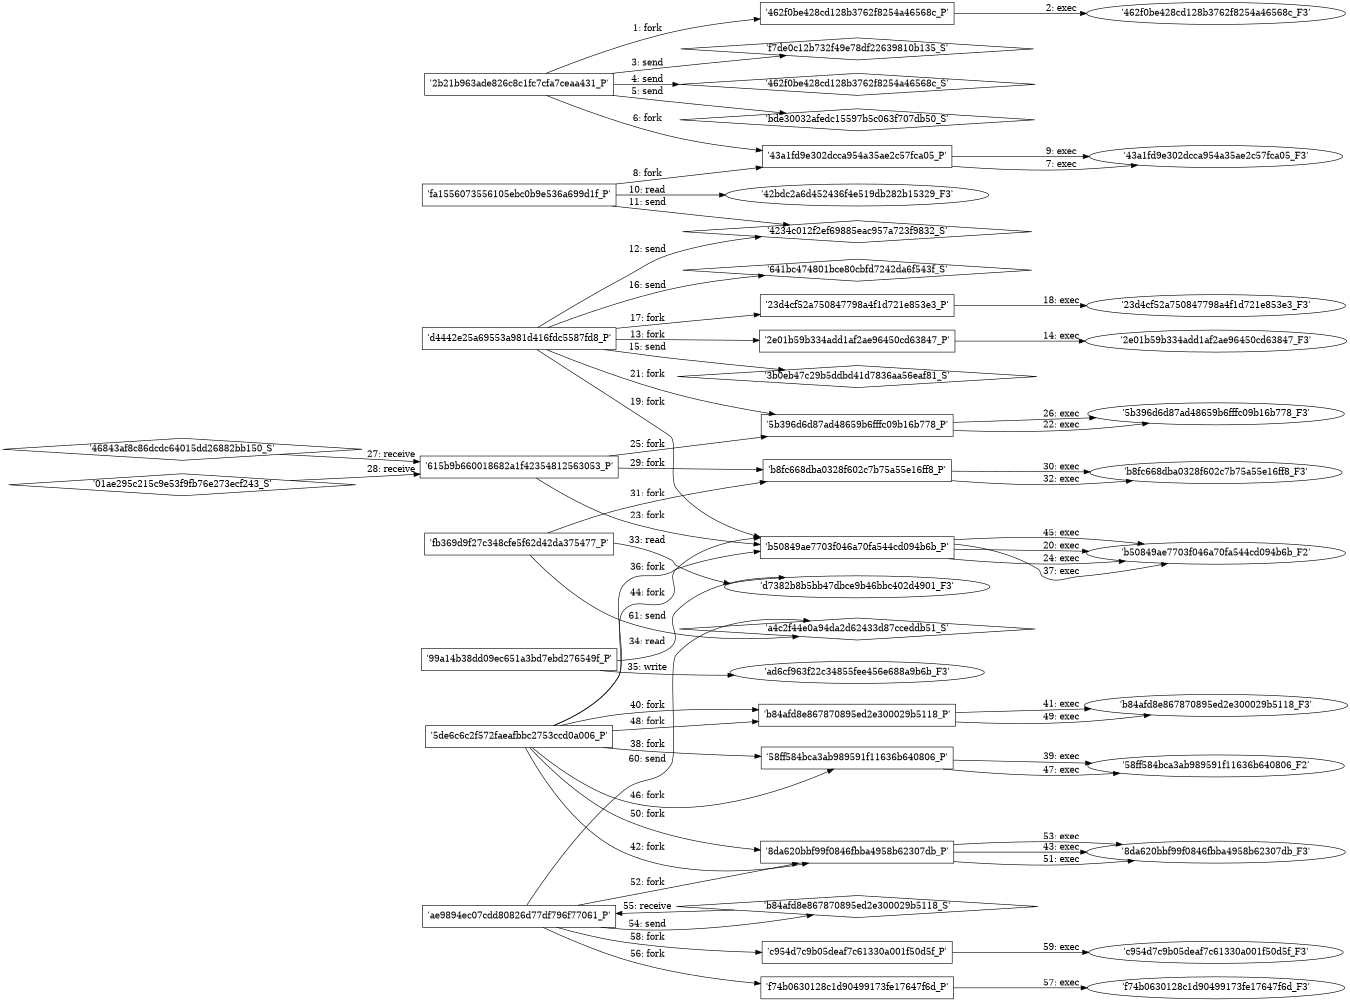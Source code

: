 digraph "D:\Learning\Paper\apt\基于CTI的攻击预警\Dataset\攻击图\ASGfromALLCTI\SQUIRRELWAFFLE Leverages malspam to deliver Qakbot, Cobalt Strike.dot" {
rankdir="LR"
size="9"
fixedsize="false"
splines="true"
nodesep=0.3
ranksep=0
fontsize=10
overlap="scalexy"
engine= "neato"
	"'2b21b963ade826c8c1fc7cfa7ceaa431_P'" [node_type=Process shape=box]
	"'462f0be428cd128b3762f8254a46568c_P'" [node_type=Process shape=box]
	"'2b21b963ade826c8c1fc7cfa7ceaa431_P'" -> "'462f0be428cd128b3762f8254a46568c_P'" [label="1: fork"]
	"'462f0be428cd128b3762f8254a46568c_P'" [node_type=Process shape=box]
	"'462f0be428cd128b3762f8254a46568c_F3'" [node_type=File shape=ellipse]
	"'462f0be428cd128b3762f8254a46568c_P'" -> "'462f0be428cd128b3762f8254a46568c_F3'" [label="2: exec"]
	"'f7de0c12b732f49e78df22639810b135_S'" [node_type=Socket shape=diamond]
	"'2b21b963ade826c8c1fc7cfa7ceaa431_P'" [node_type=Process shape=box]
	"'2b21b963ade826c8c1fc7cfa7ceaa431_P'" -> "'f7de0c12b732f49e78df22639810b135_S'" [label="3: send"]
	"'462f0be428cd128b3762f8254a46568c_S'" [node_type=Socket shape=diamond]
	"'2b21b963ade826c8c1fc7cfa7ceaa431_P'" [node_type=Process shape=box]
	"'2b21b963ade826c8c1fc7cfa7ceaa431_P'" -> "'462f0be428cd128b3762f8254a46568c_S'" [label="4: send"]
	"'bde30032afedc15597b5c063f707db50_S'" [node_type=Socket shape=diamond]
	"'2b21b963ade826c8c1fc7cfa7ceaa431_P'" [node_type=Process shape=box]
	"'2b21b963ade826c8c1fc7cfa7ceaa431_P'" -> "'bde30032afedc15597b5c063f707db50_S'" [label="5: send"]
	"'2b21b963ade826c8c1fc7cfa7ceaa431_P'" [node_type=Process shape=box]
	"'43a1fd9e302dcca954a35ae2c57fca05_P'" [node_type=Process shape=box]
	"'2b21b963ade826c8c1fc7cfa7ceaa431_P'" -> "'43a1fd9e302dcca954a35ae2c57fca05_P'" [label="6: fork"]
	"'43a1fd9e302dcca954a35ae2c57fca05_P'" [node_type=Process shape=box]
	"'43a1fd9e302dcca954a35ae2c57fca05_F3'" [node_type=File shape=ellipse]
	"'43a1fd9e302dcca954a35ae2c57fca05_P'" -> "'43a1fd9e302dcca954a35ae2c57fca05_F3'" [label="7: exec"]
	"'fa1556073556105ebc0b9e536a699d1f_P'" [node_type=Process shape=box]
	"'43a1fd9e302dcca954a35ae2c57fca05_P'" [node_type=Process shape=box]
	"'fa1556073556105ebc0b9e536a699d1f_P'" -> "'43a1fd9e302dcca954a35ae2c57fca05_P'" [label="8: fork"]
	"'43a1fd9e302dcca954a35ae2c57fca05_P'" [node_type=Process shape=box]
	"'43a1fd9e302dcca954a35ae2c57fca05_F3'" [node_type=File shape=ellipse]
	"'43a1fd9e302dcca954a35ae2c57fca05_P'" -> "'43a1fd9e302dcca954a35ae2c57fca05_F3'" [label="9: exec"]
	"'42bdc2a6d452436f4e519db282b15329_F3'" [node_type=file shape=ellipse]
	"'fa1556073556105ebc0b9e536a699d1f_P'" [node_type=Process shape=box]
	"'fa1556073556105ebc0b9e536a699d1f_P'" -> "'42bdc2a6d452436f4e519db282b15329_F3'" [label="10: read"]
	"'4234c012f2ef69885eac957a723f9832_S'" [node_type=Socket shape=diamond]
	"'fa1556073556105ebc0b9e536a699d1f_P'" [node_type=Process shape=box]
	"'fa1556073556105ebc0b9e536a699d1f_P'" -> "'4234c012f2ef69885eac957a723f9832_S'" [label="11: send"]
	"'4234c012f2ef69885eac957a723f9832_S'" [node_type=Socket shape=diamond]
	"'d4442e25a69553a981d416fdc5587fd8_P'" [node_type=Process shape=box]
	"'d4442e25a69553a981d416fdc5587fd8_P'" -> "'4234c012f2ef69885eac957a723f9832_S'" [label="12: send"]
	"'d4442e25a69553a981d416fdc5587fd8_P'" [node_type=Process shape=box]
	"'2e01b59b334add1af2ae96450cd63847_P'" [node_type=Process shape=box]
	"'d4442e25a69553a981d416fdc5587fd8_P'" -> "'2e01b59b334add1af2ae96450cd63847_P'" [label="13: fork"]
	"'2e01b59b334add1af2ae96450cd63847_P'" [node_type=Process shape=box]
	"'2e01b59b334add1af2ae96450cd63847_F3'" [node_type=File shape=ellipse]
	"'2e01b59b334add1af2ae96450cd63847_P'" -> "'2e01b59b334add1af2ae96450cd63847_F3'" [label="14: exec"]
	"'3b0eb47c29b5ddbd41d7836aa56eaf81_S'" [node_type=Socket shape=diamond]
	"'d4442e25a69553a981d416fdc5587fd8_P'" [node_type=Process shape=box]
	"'d4442e25a69553a981d416fdc5587fd8_P'" -> "'3b0eb47c29b5ddbd41d7836aa56eaf81_S'" [label="15: send"]
	"'641bc474801bce80cbfd7242da6f543f_S'" [node_type=Socket shape=diamond]
	"'d4442e25a69553a981d416fdc5587fd8_P'" [node_type=Process shape=box]
	"'d4442e25a69553a981d416fdc5587fd8_P'" -> "'641bc474801bce80cbfd7242da6f543f_S'" [label="16: send"]
	"'d4442e25a69553a981d416fdc5587fd8_P'" [node_type=Process shape=box]
	"'23d4cf52a750847798a4f1d721e853e3_P'" [node_type=Process shape=box]
	"'d4442e25a69553a981d416fdc5587fd8_P'" -> "'23d4cf52a750847798a4f1d721e853e3_P'" [label="17: fork"]
	"'23d4cf52a750847798a4f1d721e853e3_P'" [node_type=Process shape=box]
	"'23d4cf52a750847798a4f1d721e853e3_F3'" [node_type=File shape=ellipse]
	"'23d4cf52a750847798a4f1d721e853e3_P'" -> "'23d4cf52a750847798a4f1d721e853e3_F3'" [label="18: exec"]
	"'d4442e25a69553a981d416fdc5587fd8_P'" [node_type=Process shape=box]
	"'b50849ae7703f046a70fa544cd094b6b_P'" [node_type=Process shape=box]
	"'d4442e25a69553a981d416fdc5587fd8_P'" -> "'b50849ae7703f046a70fa544cd094b6b_P'" [label="19: fork"]
	"'b50849ae7703f046a70fa544cd094b6b_P'" [node_type=Process shape=box]
	"'b50849ae7703f046a70fa544cd094b6b_F2'" [node_type=File shape=ellipse]
	"'b50849ae7703f046a70fa544cd094b6b_P'" -> "'b50849ae7703f046a70fa544cd094b6b_F2'" [label="20: exec"]
	"'d4442e25a69553a981d416fdc5587fd8_P'" [node_type=Process shape=box]
	"'5b396d6d87ad48659b6fffc09b16b778_P'" [node_type=Process shape=box]
	"'d4442e25a69553a981d416fdc5587fd8_P'" -> "'5b396d6d87ad48659b6fffc09b16b778_P'" [label="21: fork"]
	"'5b396d6d87ad48659b6fffc09b16b778_P'" [node_type=Process shape=box]
	"'5b396d6d87ad48659b6fffc09b16b778_F3'" [node_type=File shape=ellipse]
	"'5b396d6d87ad48659b6fffc09b16b778_P'" -> "'5b396d6d87ad48659b6fffc09b16b778_F3'" [label="22: exec"]
	"'615b9b660018682a1f42354812563053_P'" [node_type=Process shape=box]
	"'b50849ae7703f046a70fa544cd094b6b_P'" [node_type=Process shape=box]
	"'615b9b660018682a1f42354812563053_P'" -> "'b50849ae7703f046a70fa544cd094b6b_P'" [label="23: fork"]
	"'b50849ae7703f046a70fa544cd094b6b_P'" [node_type=Process shape=box]
	"'b50849ae7703f046a70fa544cd094b6b_F2'" [node_type=File shape=ellipse]
	"'b50849ae7703f046a70fa544cd094b6b_P'" -> "'b50849ae7703f046a70fa544cd094b6b_F2'" [label="24: exec"]
	"'615b9b660018682a1f42354812563053_P'" [node_type=Process shape=box]
	"'5b396d6d87ad48659b6fffc09b16b778_P'" [node_type=Process shape=box]
	"'615b9b660018682a1f42354812563053_P'" -> "'5b396d6d87ad48659b6fffc09b16b778_P'" [label="25: fork"]
	"'5b396d6d87ad48659b6fffc09b16b778_P'" [node_type=Process shape=box]
	"'5b396d6d87ad48659b6fffc09b16b778_F3'" [node_type=File shape=ellipse]
	"'5b396d6d87ad48659b6fffc09b16b778_P'" -> "'5b396d6d87ad48659b6fffc09b16b778_F3'" [label="26: exec"]
	"'615b9b660018682a1f42354812563053_P'" [node_type=Process shape=box]
	"'46843af8c86dcdc64015dd26882bb150_S'" [node_type=Socket shape=diamond]
	"'46843af8c86dcdc64015dd26882bb150_S'" -> "'615b9b660018682a1f42354812563053_P'" [label="27: receive"]
	"'615b9b660018682a1f42354812563053_P'" [node_type=Process shape=box]
	"'01ae295c215c9e53f9fb76e273ecf243_S'" [node_type=Socket shape=diamond]
	"'01ae295c215c9e53f9fb76e273ecf243_S'" -> "'615b9b660018682a1f42354812563053_P'" [label="28: receive"]
	"'615b9b660018682a1f42354812563053_P'" [node_type=Process shape=box]
	"'b8fc668dba0328f602c7b75a55e16ff8_P'" [node_type=Process shape=box]
	"'615b9b660018682a1f42354812563053_P'" -> "'b8fc668dba0328f602c7b75a55e16ff8_P'" [label="29: fork"]
	"'b8fc668dba0328f602c7b75a55e16ff8_P'" [node_type=Process shape=box]
	"'b8fc668dba0328f602c7b75a55e16ff8_F3'" [node_type=File shape=ellipse]
	"'b8fc668dba0328f602c7b75a55e16ff8_P'" -> "'b8fc668dba0328f602c7b75a55e16ff8_F3'" [label="30: exec"]
	"'fb369d9f27c348cfe5f62d42da375477_P'" [node_type=Process shape=box]
	"'b8fc668dba0328f602c7b75a55e16ff8_P'" [node_type=Process shape=box]
	"'fb369d9f27c348cfe5f62d42da375477_P'" -> "'b8fc668dba0328f602c7b75a55e16ff8_P'" [label="31: fork"]
	"'b8fc668dba0328f602c7b75a55e16ff8_P'" [node_type=Process shape=box]
	"'b8fc668dba0328f602c7b75a55e16ff8_F3'" [node_type=File shape=ellipse]
	"'b8fc668dba0328f602c7b75a55e16ff8_P'" -> "'b8fc668dba0328f602c7b75a55e16ff8_F3'" [label="32: exec"]
	"'d7382b8b5bb47dbce9b46bbc402d4901_F3'" [node_type=file shape=ellipse]
	"'fb369d9f27c348cfe5f62d42da375477_P'" [node_type=Process shape=box]
	"'fb369d9f27c348cfe5f62d42da375477_P'" -> "'d7382b8b5bb47dbce9b46bbc402d4901_F3'" [label="33: read"]
	"'d7382b8b5bb47dbce9b46bbc402d4901_F3'" [node_type=file shape=ellipse]
	"'99a14b38dd09ec651a3bd7ebd276549f_P'" [node_type=Process shape=box]
	"'99a14b38dd09ec651a3bd7ebd276549f_P'" -> "'d7382b8b5bb47dbce9b46bbc402d4901_F3'" [label="34: read"]
	"'ad6cf963f22c34855fee456e688a9b6b_F3'" [node_type=file shape=ellipse]
	"'99a14b38dd09ec651a3bd7ebd276549f_P'" [node_type=Process shape=box]
	"'99a14b38dd09ec651a3bd7ebd276549f_P'" -> "'ad6cf963f22c34855fee456e688a9b6b_F3'" [label="35: write"]
	"'5de6c6c2f572faeafbbc2753ccd0a006_P'" [node_type=Process shape=box]
	"'b50849ae7703f046a70fa544cd094b6b_P'" [node_type=Process shape=box]
	"'5de6c6c2f572faeafbbc2753ccd0a006_P'" -> "'b50849ae7703f046a70fa544cd094b6b_P'" [label="36: fork"]
	"'b50849ae7703f046a70fa544cd094b6b_P'" [node_type=Process shape=box]
	"'b50849ae7703f046a70fa544cd094b6b_F2'" [node_type=File shape=ellipse]
	"'b50849ae7703f046a70fa544cd094b6b_P'" -> "'b50849ae7703f046a70fa544cd094b6b_F2'" [label="37: exec"]
	"'5de6c6c2f572faeafbbc2753ccd0a006_P'" [node_type=Process shape=box]
	"'58ff584bca3ab989591f11636b640806_P'" [node_type=Process shape=box]
	"'5de6c6c2f572faeafbbc2753ccd0a006_P'" -> "'58ff584bca3ab989591f11636b640806_P'" [label="38: fork"]
	"'58ff584bca3ab989591f11636b640806_P'" [node_type=Process shape=box]
	"'58ff584bca3ab989591f11636b640806_F2'" [node_type=File shape=ellipse]
	"'58ff584bca3ab989591f11636b640806_P'" -> "'58ff584bca3ab989591f11636b640806_F2'" [label="39: exec"]
	"'5de6c6c2f572faeafbbc2753ccd0a006_P'" [node_type=Process shape=box]
	"'b84afd8e867870895ed2e300029b5118_P'" [node_type=Process shape=box]
	"'5de6c6c2f572faeafbbc2753ccd0a006_P'" -> "'b84afd8e867870895ed2e300029b5118_P'" [label="40: fork"]
	"'b84afd8e867870895ed2e300029b5118_P'" [node_type=Process shape=box]
	"'b84afd8e867870895ed2e300029b5118_F3'" [node_type=File shape=ellipse]
	"'b84afd8e867870895ed2e300029b5118_P'" -> "'b84afd8e867870895ed2e300029b5118_F3'" [label="41: exec"]
	"'5de6c6c2f572faeafbbc2753ccd0a006_P'" [node_type=Process shape=box]
	"'8da620bbf99f0846fbba4958b62307db_P'" [node_type=Process shape=box]
	"'5de6c6c2f572faeafbbc2753ccd0a006_P'" -> "'8da620bbf99f0846fbba4958b62307db_P'" [label="42: fork"]
	"'8da620bbf99f0846fbba4958b62307db_P'" [node_type=Process shape=box]
	"'8da620bbf99f0846fbba4958b62307db_F3'" [node_type=File shape=ellipse]
	"'8da620bbf99f0846fbba4958b62307db_P'" -> "'8da620bbf99f0846fbba4958b62307db_F3'" [label="43: exec"]
	"'5de6c6c2f572faeafbbc2753ccd0a006_P'" [node_type=Process shape=box]
	"'b50849ae7703f046a70fa544cd094b6b_P'" [node_type=Process shape=box]
	"'5de6c6c2f572faeafbbc2753ccd0a006_P'" -> "'b50849ae7703f046a70fa544cd094b6b_P'" [label="44: fork"]
	"'b50849ae7703f046a70fa544cd094b6b_P'" [node_type=Process shape=box]
	"'b50849ae7703f046a70fa544cd094b6b_F2'" [node_type=File shape=ellipse]
	"'b50849ae7703f046a70fa544cd094b6b_P'" -> "'b50849ae7703f046a70fa544cd094b6b_F2'" [label="45: exec"]
	"'5de6c6c2f572faeafbbc2753ccd0a006_P'" [node_type=Process shape=box]
	"'58ff584bca3ab989591f11636b640806_P'" [node_type=Process shape=box]
	"'5de6c6c2f572faeafbbc2753ccd0a006_P'" -> "'58ff584bca3ab989591f11636b640806_P'" [label="46: fork"]
	"'58ff584bca3ab989591f11636b640806_P'" [node_type=Process shape=box]
	"'58ff584bca3ab989591f11636b640806_F2'" [node_type=File shape=ellipse]
	"'58ff584bca3ab989591f11636b640806_P'" -> "'58ff584bca3ab989591f11636b640806_F2'" [label="47: exec"]
	"'5de6c6c2f572faeafbbc2753ccd0a006_P'" [node_type=Process shape=box]
	"'b84afd8e867870895ed2e300029b5118_P'" [node_type=Process shape=box]
	"'5de6c6c2f572faeafbbc2753ccd0a006_P'" -> "'b84afd8e867870895ed2e300029b5118_P'" [label="48: fork"]
	"'b84afd8e867870895ed2e300029b5118_P'" [node_type=Process shape=box]
	"'b84afd8e867870895ed2e300029b5118_F3'" [node_type=File shape=ellipse]
	"'b84afd8e867870895ed2e300029b5118_P'" -> "'b84afd8e867870895ed2e300029b5118_F3'" [label="49: exec"]
	"'5de6c6c2f572faeafbbc2753ccd0a006_P'" [node_type=Process shape=box]
	"'8da620bbf99f0846fbba4958b62307db_P'" [node_type=Process shape=box]
	"'5de6c6c2f572faeafbbc2753ccd0a006_P'" -> "'8da620bbf99f0846fbba4958b62307db_P'" [label="50: fork"]
	"'8da620bbf99f0846fbba4958b62307db_P'" [node_type=Process shape=box]
	"'8da620bbf99f0846fbba4958b62307db_F3'" [node_type=File shape=ellipse]
	"'8da620bbf99f0846fbba4958b62307db_P'" -> "'8da620bbf99f0846fbba4958b62307db_F3'" [label="51: exec"]
	"'ae9894ec07cdd80826d77df796f77061_P'" [node_type=Process shape=box]
	"'8da620bbf99f0846fbba4958b62307db_P'" [node_type=Process shape=box]
	"'ae9894ec07cdd80826d77df796f77061_P'" -> "'8da620bbf99f0846fbba4958b62307db_P'" [label="52: fork"]
	"'8da620bbf99f0846fbba4958b62307db_P'" [node_type=Process shape=box]
	"'8da620bbf99f0846fbba4958b62307db_F3'" [node_type=File shape=ellipse]
	"'8da620bbf99f0846fbba4958b62307db_P'" -> "'8da620bbf99f0846fbba4958b62307db_F3'" [label="53: exec"]
	"'b84afd8e867870895ed2e300029b5118_S'" [node_type=Socket shape=diamond]
	"'ae9894ec07cdd80826d77df796f77061_P'" [node_type=Process shape=box]
	"'ae9894ec07cdd80826d77df796f77061_P'" -> "'b84afd8e867870895ed2e300029b5118_S'" [label="54: send"]
	"'b84afd8e867870895ed2e300029b5118_S'" -> "'ae9894ec07cdd80826d77df796f77061_P'" [label="55: receive"]
	"'ae9894ec07cdd80826d77df796f77061_P'" [node_type=Process shape=box]
	"'f74b0630128c1d90499173fe17647f6d_P'" [node_type=Process shape=box]
	"'ae9894ec07cdd80826d77df796f77061_P'" -> "'f74b0630128c1d90499173fe17647f6d_P'" [label="56: fork"]
	"'f74b0630128c1d90499173fe17647f6d_P'" [node_type=Process shape=box]
	"'f74b0630128c1d90499173fe17647f6d_F3'" [node_type=File shape=ellipse]
	"'f74b0630128c1d90499173fe17647f6d_P'" -> "'f74b0630128c1d90499173fe17647f6d_F3'" [label="57: exec"]
	"'ae9894ec07cdd80826d77df796f77061_P'" [node_type=Process shape=box]
	"'c954d7c9b05deaf7c61330a001f50d5f_P'" [node_type=Process shape=box]
	"'ae9894ec07cdd80826d77df796f77061_P'" -> "'c954d7c9b05deaf7c61330a001f50d5f_P'" [label="58: fork"]
	"'c954d7c9b05deaf7c61330a001f50d5f_P'" [node_type=Process shape=box]
	"'c954d7c9b05deaf7c61330a001f50d5f_F3'" [node_type=File shape=ellipse]
	"'c954d7c9b05deaf7c61330a001f50d5f_P'" -> "'c954d7c9b05deaf7c61330a001f50d5f_F3'" [label="59: exec"]
	"'a4c2f44e0a94da2d62433d87cceddb51_S'" [node_type=Socket shape=diamond]
	"'ae9894ec07cdd80826d77df796f77061_P'" [node_type=Process shape=box]
	"'ae9894ec07cdd80826d77df796f77061_P'" -> "'a4c2f44e0a94da2d62433d87cceddb51_S'" [label="60: send"]
	"'a4c2f44e0a94da2d62433d87cceddb51_S'" [node_type=Socket shape=diamond]
	"'fb369d9f27c348cfe5f62d42da375477_P'" [node_type=Process shape=box]
	"'fb369d9f27c348cfe5f62d42da375477_P'" -> "'a4c2f44e0a94da2d62433d87cceddb51_S'" [label="61: send"]
}
